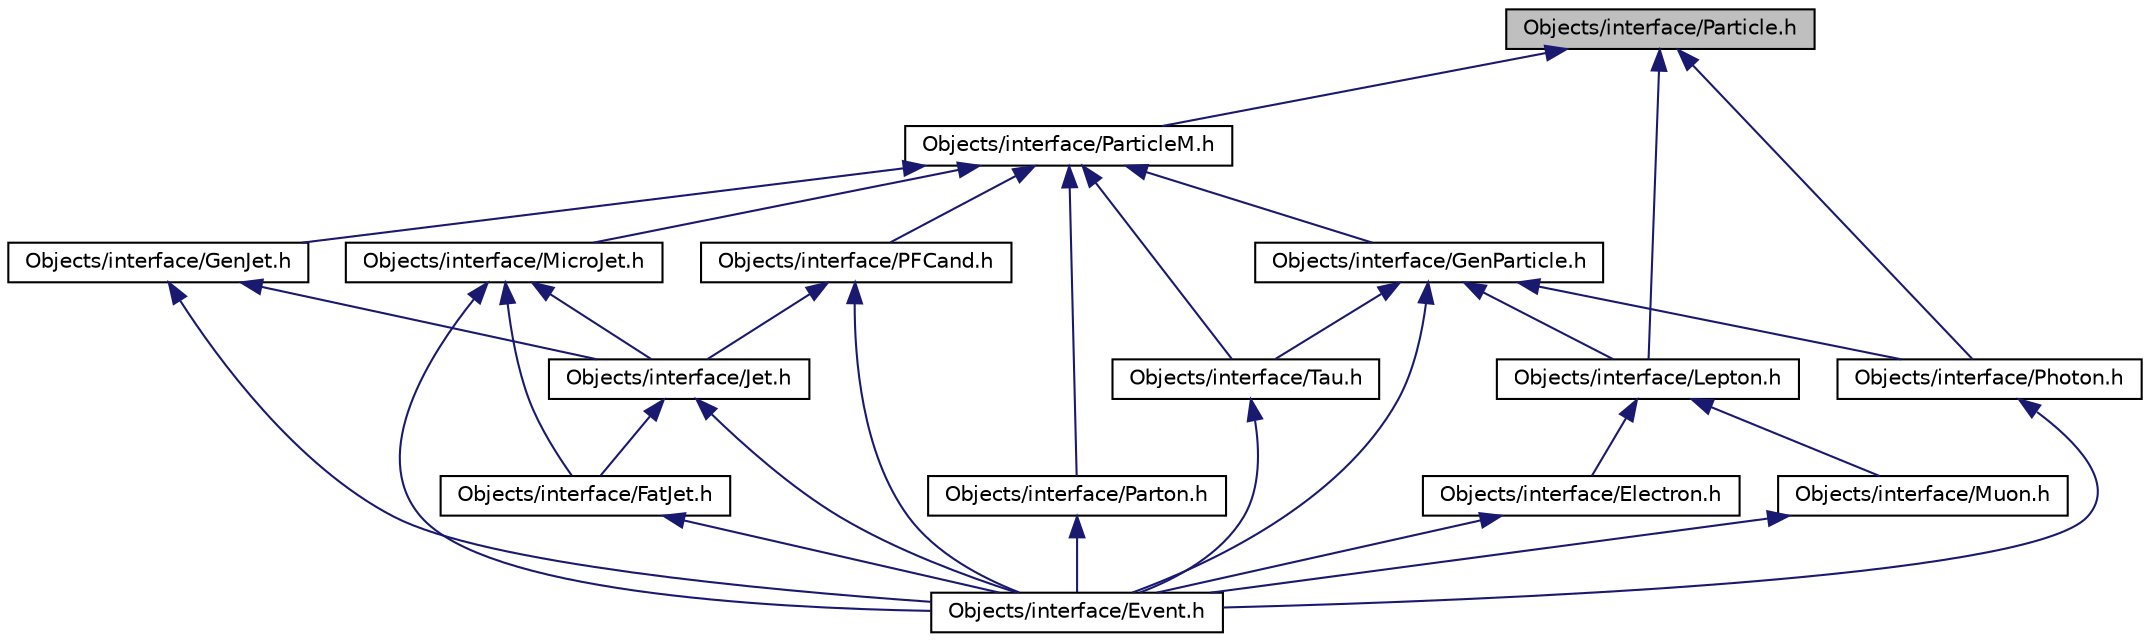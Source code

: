 digraph G
{
  edge [fontname="Helvetica",fontsize="10",labelfontname="Helvetica",labelfontsize="10"];
  node [fontname="Helvetica",fontsize="10",shape=record];
  Node1 [label="Objects/interface/Particle.h",height=0.2,width=0.4,color="black", fillcolor="grey75", style="filled" fontcolor="black"];
  Node1 -> Node2 [dir=back,color="midnightblue",fontsize="10",style="solid"];
  Node2 [label="Objects/interface/Lepton.h",height=0.2,width=0.4,color="black", fillcolor="white", style="filled",URL="$Lepton_8h.html"];
  Node2 -> Node3 [dir=back,color="midnightblue",fontsize="10",style="solid"];
  Node3 [label="Objects/interface/Electron.h",height=0.2,width=0.4,color="black", fillcolor="white", style="filled",URL="$Electron_8h.html"];
  Node3 -> Node4 [dir=back,color="midnightblue",fontsize="10",style="solid"];
  Node4 [label="Objects/interface/Event.h",height=0.2,width=0.4,color="black", fillcolor="white", style="filled",URL="$Event_8h.html"];
  Node2 -> Node5 [dir=back,color="midnightblue",fontsize="10",style="solid"];
  Node5 [label="Objects/interface/Muon.h",height=0.2,width=0.4,color="black", fillcolor="white", style="filled",URL="$Muon_8h.html"];
  Node5 -> Node4 [dir=back,color="midnightblue",fontsize="10",style="solid"];
  Node1 -> Node6 [dir=back,color="midnightblue",fontsize="10",style="solid"];
  Node6 [label="Objects/interface/ParticleM.h",height=0.2,width=0.4,color="black", fillcolor="white", style="filled",URL="$ParticleM_8h.html"];
  Node6 -> Node7 [dir=back,color="midnightblue",fontsize="10",style="solid"];
  Node7 [label="Objects/interface/GenJet.h",height=0.2,width=0.4,color="black", fillcolor="white", style="filled",URL="$GenJet_8h.html"];
  Node7 -> Node4 [dir=back,color="midnightblue",fontsize="10",style="solid"];
  Node7 -> Node8 [dir=back,color="midnightblue",fontsize="10",style="solid"];
  Node8 [label="Objects/interface/Jet.h",height=0.2,width=0.4,color="black", fillcolor="white", style="filled",URL="$Jet_8h.html"];
  Node8 -> Node4 [dir=back,color="midnightblue",fontsize="10",style="solid"];
  Node8 -> Node9 [dir=back,color="midnightblue",fontsize="10",style="solid"];
  Node9 [label="Objects/interface/FatJet.h",height=0.2,width=0.4,color="black", fillcolor="white", style="filled",URL="$FatJet_8h.html"];
  Node9 -> Node4 [dir=back,color="midnightblue",fontsize="10",style="solid"];
  Node6 -> Node10 [dir=back,color="midnightblue",fontsize="10",style="solid"];
  Node10 [label="Objects/interface/GenParticle.h",height=0.2,width=0.4,color="black", fillcolor="white", style="filled",URL="$GenParticle_8h.html"];
  Node10 -> Node4 [dir=back,color="midnightblue",fontsize="10",style="solid"];
  Node10 -> Node2 [dir=back,color="midnightblue",fontsize="10",style="solid"];
  Node10 -> Node11 [dir=back,color="midnightblue",fontsize="10",style="solid"];
  Node11 [label="Objects/interface/Photon.h",height=0.2,width=0.4,color="black", fillcolor="white", style="filled",URL="$Photon_8h.html"];
  Node11 -> Node4 [dir=back,color="midnightblue",fontsize="10",style="solid"];
  Node10 -> Node12 [dir=back,color="midnightblue",fontsize="10",style="solid"];
  Node12 [label="Objects/interface/Tau.h",height=0.2,width=0.4,color="black", fillcolor="white", style="filled",URL="$Tau_8h.html"];
  Node12 -> Node4 [dir=back,color="midnightblue",fontsize="10",style="solid"];
  Node6 -> Node13 [dir=back,color="midnightblue",fontsize="10",style="solid"];
  Node13 [label="Objects/interface/MicroJet.h",height=0.2,width=0.4,color="black", fillcolor="white", style="filled",URL="$MicroJet_8h.html"];
  Node13 -> Node4 [dir=back,color="midnightblue",fontsize="10",style="solid"];
  Node13 -> Node9 [dir=back,color="midnightblue",fontsize="10",style="solid"];
  Node13 -> Node8 [dir=back,color="midnightblue",fontsize="10",style="solid"];
  Node6 -> Node14 [dir=back,color="midnightblue",fontsize="10",style="solid"];
  Node14 [label="Objects/interface/Parton.h",height=0.2,width=0.4,color="black", fillcolor="white", style="filled",URL="$Parton_8h.html"];
  Node14 -> Node4 [dir=back,color="midnightblue",fontsize="10",style="solid"];
  Node6 -> Node15 [dir=back,color="midnightblue",fontsize="10",style="solid"];
  Node15 [label="Objects/interface/PFCand.h",height=0.2,width=0.4,color="black", fillcolor="white", style="filled",URL="$PFCand_8h.html"];
  Node15 -> Node4 [dir=back,color="midnightblue",fontsize="10",style="solid"];
  Node15 -> Node8 [dir=back,color="midnightblue",fontsize="10",style="solid"];
  Node6 -> Node12 [dir=back,color="midnightblue",fontsize="10",style="solid"];
  Node1 -> Node11 [dir=back,color="midnightblue",fontsize="10",style="solid"];
}
